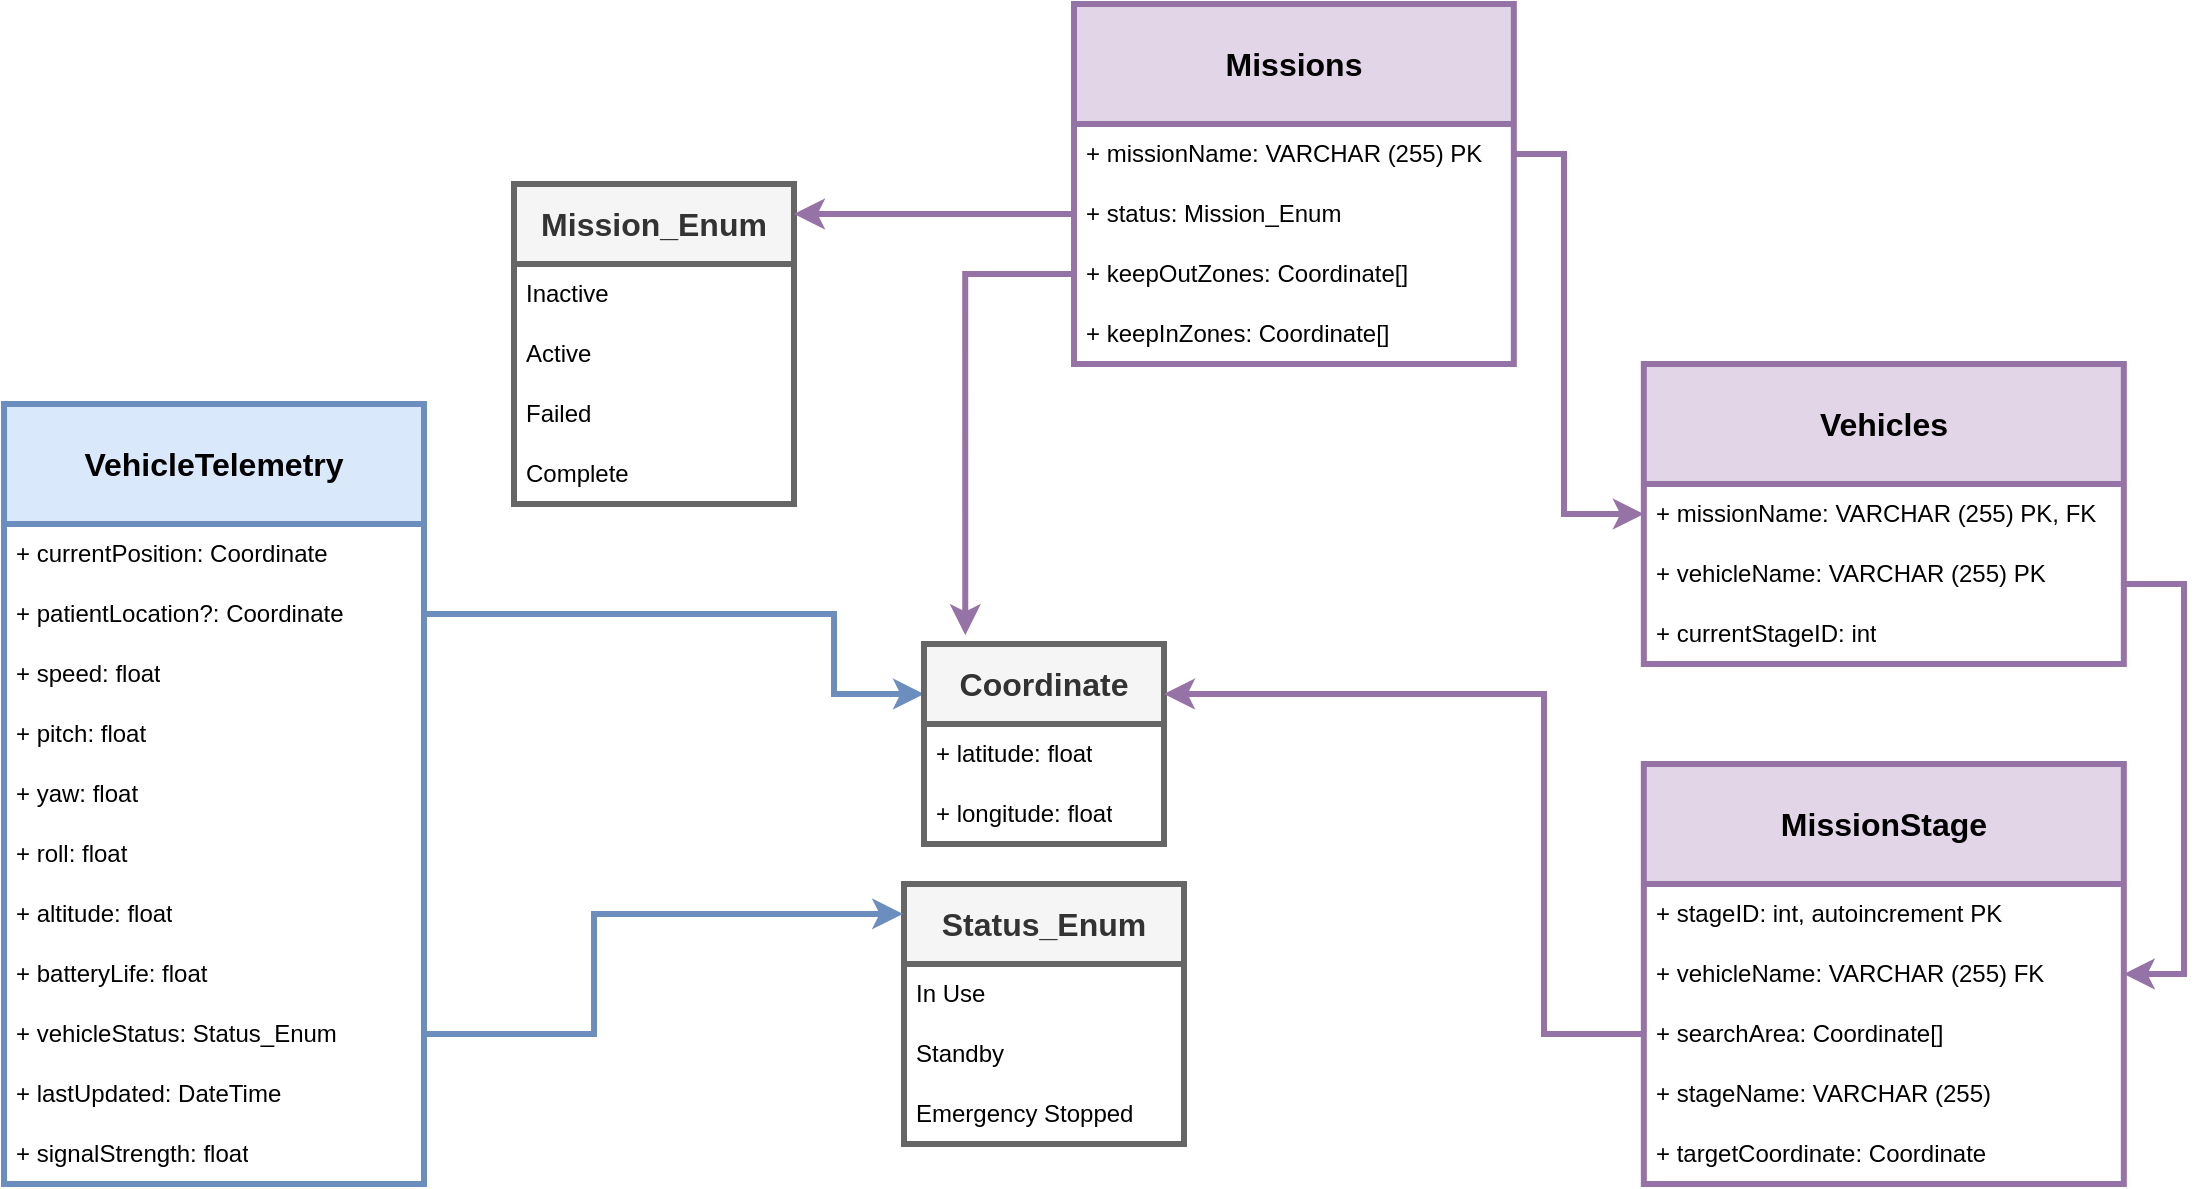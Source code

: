 <mxfile version="26.2.4" pages="2">
  <diagram name="Page-1" id="ZVBOZOPymjg8OdqwbYo4">
    <mxGraphModel grid="1" page="1" gridSize="10" guides="1" tooltips="1" connect="1" arrows="1" fold="1" pageScale="1" pageWidth="1100" pageHeight="850" math="0" shadow="0">
      <root>
        <mxCell id="0" />
        <mxCell id="1" parent="0" />
        <mxCell id="JBOzCxyKF4kcGiybDYba-2" value="&lt;font style=&quot;&quot; data-font-src=&quot;https://fonts.googleapis.com/css?family=Arial&quot;&gt;&lt;font style=&quot;font-size: 16px;&quot;&gt;VehicleTelemetry &lt;/font&gt;&lt;br&gt;&lt;/font&gt;" style="swimlane;fontStyle=1;childLayout=stackLayout;horizontal=1;startSize=60;horizontalStack=0;resizeParent=1;resizeParentMax=0;resizeLast=0;collapsible=1;marginBottom=0;whiteSpace=wrap;html=1;fontFamily=Arial;fontSource=https%3A%2F%2Ffonts.googleapis.com%2Fcss%3Ffamily%3DArial;fontSize=16;strokeWidth=3;fillColor=#dae8fc;strokeColor=#6c8ebf;" vertex="1" parent="1">
          <mxGeometry x="-1095" y="380" width="210" height="390" as="geometry" />
        </mxCell>
        <mxCell id="JBOzCxyKF4kcGiybDYba-42" value="+ currentPosition: Coordinate" style="text;strokeColor=none;fillColor=none;align=left;verticalAlign=middle;spacingLeft=4;spacingRight=4;overflow=hidden;points=[[0,0.5],[1,0.5]];portConstraint=eastwest;rotatable=0;whiteSpace=wrap;html=1;fontFamily=Arial;fontSource=https%3A%2F%2Ffonts.googleapis.com%2Fcss%3Ffamily%3DArial;" vertex="1" parent="JBOzCxyKF4kcGiybDYba-2">
          <mxGeometry y="60" width="210" height="30" as="geometry" />
        </mxCell>
        <mxCell id="--DR1wKfRveWgKbTQpy6-1" value="+ patientLocation?: Coordinate" style="text;strokeColor=none;fillColor=none;align=left;verticalAlign=middle;spacingLeft=4;spacingRight=4;overflow=hidden;points=[[0,0.5],[1,0.5]];portConstraint=eastwest;rotatable=0;whiteSpace=wrap;html=1;fontFamily=Arial;fontSource=https%3A%2F%2Ffonts.googleapis.com%2Fcss%3Ffamily%3DArial;" vertex="1" parent="JBOzCxyKF4kcGiybDYba-2">
          <mxGeometry y="90" width="210" height="30" as="geometry" />
        </mxCell>
        <mxCell id="JBOzCxyKF4kcGiybDYba-3" value="+ speed: float" style="text;strokeColor=none;fillColor=none;align=left;verticalAlign=middle;spacingLeft=4;spacingRight=4;overflow=hidden;points=[[0,0.5],[1,0.5]];portConstraint=eastwest;rotatable=0;whiteSpace=wrap;html=1;fontFamily=Arial;fontSource=https%3A%2F%2Ffonts.googleapis.com%2Fcss%3Ffamily%3DArial;" vertex="1" parent="JBOzCxyKF4kcGiybDYba-2">
          <mxGeometry y="120" width="210" height="30" as="geometry" />
        </mxCell>
        <mxCell id="JBOzCxyKF4kcGiybDYba-4" value="+ pitch: float" style="text;strokeColor=none;fillColor=none;align=left;verticalAlign=middle;spacingLeft=4;spacingRight=4;overflow=hidden;points=[[0,0.5],[1,0.5]];portConstraint=eastwest;rotatable=0;whiteSpace=wrap;html=1;fontFamily=Arial;fontSource=https%3A%2F%2Ffonts.googleapis.com%2Fcss%3Ffamily%3DArial;" vertex="1" parent="JBOzCxyKF4kcGiybDYba-2">
          <mxGeometry y="150" width="210" height="30" as="geometry" />
        </mxCell>
        <mxCell id="JBOzCxyKF4kcGiybDYba-5" value="+ yaw: float" style="text;strokeColor=none;fillColor=none;align=left;verticalAlign=middle;spacingLeft=4;spacingRight=4;overflow=hidden;points=[[0,0.5],[1,0.5]];portConstraint=eastwest;rotatable=0;whiteSpace=wrap;html=1;fontFamily=Arial;fontSource=https%3A%2F%2Ffonts.googleapis.com%2Fcss%3Ffamily%3DArial;" vertex="1" parent="JBOzCxyKF4kcGiybDYba-2">
          <mxGeometry y="180" width="210" height="30" as="geometry" />
        </mxCell>
        <mxCell id="JBOzCxyKF4kcGiybDYba-9" value="+ roll: float" style="text;strokeColor=none;fillColor=none;align=left;verticalAlign=middle;spacingLeft=4;spacingRight=4;overflow=hidden;points=[[0,0.5],[1,0.5]];portConstraint=eastwest;rotatable=0;whiteSpace=wrap;html=1;fontFamily=Arial;fontSource=https%3A%2F%2Ffonts.googleapis.com%2Fcss%3Ffamily%3DArial;" vertex="1" parent="JBOzCxyKF4kcGiybDYba-2">
          <mxGeometry y="210" width="210" height="30" as="geometry" />
        </mxCell>
        <mxCell id="JBOzCxyKF4kcGiybDYba-8" value="+ altitude: float" style="text;strokeColor=none;fillColor=none;align=left;verticalAlign=middle;spacingLeft=4;spacingRight=4;overflow=hidden;points=[[0,0.5],[1,0.5]];portConstraint=eastwest;rotatable=0;whiteSpace=wrap;html=1;fontFamily=Arial;fontSource=https%3A%2F%2Ffonts.googleapis.com%2Fcss%3Ffamily%3DArial;" vertex="1" parent="JBOzCxyKF4kcGiybDYba-2">
          <mxGeometry y="240" width="210" height="30" as="geometry" />
        </mxCell>
        <mxCell id="JBOzCxyKF4kcGiybDYba-7" value="+ batteryLife: float" style="text;strokeColor=none;fillColor=none;align=left;verticalAlign=middle;spacingLeft=4;spacingRight=4;overflow=hidden;points=[[0,0.5],[1,0.5]];portConstraint=eastwest;rotatable=0;whiteSpace=wrap;html=1;fontFamily=Arial;fontSource=https%3A%2F%2Ffonts.googleapis.com%2Fcss%3Ffamily%3DArial;" vertex="1" parent="JBOzCxyKF4kcGiybDYba-2">
          <mxGeometry y="270" width="210" height="30" as="geometry" />
        </mxCell>
        <mxCell id="o4jwhLANQ3BsJ6v3ssTc-2" value="+ vehicleStatus: Status_Enum" style="text;strokeColor=none;fillColor=none;align=left;verticalAlign=middle;spacingLeft=4;spacingRight=4;overflow=hidden;points=[[0,0.5],[1,0.5]];portConstraint=eastwest;rotatable=0;whiteSpace=wrap;html=1;fontFamily=Arial;fontSource=https%3A%2F%2Ffonts.googleapis.com%2Fcss%3Ffamily%3DArial;" vertex="1" parent="JBOzCxyKF4kcGiybDYba-2">
          <mxGeometry y="300" width="210" height="30" as="geometry" />
        </mxCell>
        <mxCell id="JBOzCxyKF4kcGiybDYba-6" value="+ lastUpdated: DateTime" style="text;strokeColor=none;fillColor=none;align=left;verticalAlign=middle;spacingLeft=4;spacingRight=4;overflow=hidden;points=[[0,0.5],[1,0.5]];portConstraint=eastwest;rotatable=0;whiteSpace=wrap;html=1;fontFamily=Arial;fontSource=https%3A%2F%2Ffonts.googleapis.com%2Fcss%3Ffamily%3DArial;" vertex="1" parent="JBOzCxyKF4kcGiybDYba-2">
          <mxGeometry y="330" width="210" height="30" as="geometry" />
        </mxCell>
        <mxCell id="5t3MinS-mtZ1FI1XfZlg-1" value="+ signalStrength: float" style="text;strokeColor=none;fillColor=none;align=left;verticalAlign=middle;spacingLeft=4;spacingRight=4;overflow=hidden;points=[[0,0.5],[1,0.5]];portConstraint=eastwest;rotatable=0;whiteSpace=wrap;html=1;fontFamily=Arial;fontSource=https%3A%2F%2Ffonts.googleapis.com%2Fcss%3Ffamily%3DArial;" vertex="1" parent="JBOzCxyKF4kcGiybDYba-2">
          <mxGeometry y="360" width="210" height="30" as="geometry" />
        </mxCell>
        <mxCell id="JBOzCxyKF4kcGiybDYba-21" value="&lt;font data-font-src=&quot;https://fonts.googleapis.com/css?family=Arial&quot;&gt;Vehicles&lt;/font&gt;" style="swimlane;fontStyle=1;childLayout=stackLayout;horizontal=1;startSize=60;horizontalStack=0;resizeParent=1;resizeParentMax=0;resizeLast=0;collapsible=1;marginBottom=0;whiteSpace=wrap;html=1;fontFamily=Arial;fontSource=https%3A%2F%2Ffonts.googleapis.com%2Fcss%3Ffamily%3DArial;fontSize=16;strokeWidth=3;fillColor=#e1d5e7;strokeColor=#9673a6;" vertex="1" parent="1">
          <mxGeometry x="-275.08" y="360" width="240" height="150" as="geometry" />
        </mxCell>
        <mxCell id="JBOzCxyKF4kcGiybDYba-24" value="+ missionName: VARCHAR (255) PK, FK" style="text;strokeColor=none;fillColor=none;align=left;verticalAlign=middle;spacingLeft=4;spacingRight=4;overflow=hidden;points=[[0,0.5],[1,0.5]];portConstraint=eastwest;rotatable=0;whiteSpace=wrap;html=1;fontFamily=Arial;fontSource=https%3A%2F%2Ffonts.googleapis.com%2Fcss%3Ffamily%3DArial;" vertex="1" parent="JBOzCxyKF4kcGiybDYba-21">
          <mxGeometry y="60" width="240" height="30" as="geometry" />
        </mxCell>
        <mxCell id="YlgAnfOvoT4Qvn0YzE-c-1" value="+ vehicleName: VARCHAR (255) PK" style="text;strokeColor=none;fillColor=none;align=left;verticalAlign=middle;spacingLeft=4;spacingRight=4;overflow=hidden;points=[[0,0.5],[1,0.5]];portConstraint=eastwest;rotatable=0;whiteSpace=wrap;html=1;fontFamily=Arial;fontSource=https%3A%2F%2Ffonts.googleapis.com%2Fcss%3Ffamily%3DArial;" vertex="1" parent="JBOzCxyKF4kcGiybDYba-21">
          <mxGeometry y="90" width="240" height="30" as="geometry" />
        </mxCell>
        <mxCell id="ntVXC2pj1exAjz_7rc_O-5" value="&lt;div&gt;+ currentStageID: int&lt;br&gt;&lt;/div&gt;" style="text;strokeColor=none;fillColor=none;align=left;verticalAlign=middle;spacingLeft=4;spacingRight=4;overflow=hidden;points=[[0,0.5],[1,0.5]];portConstraint=eastwest;rotatable=0;whiteSpace=wrap;html=1;fontFamily=Arial;fontSource=https%3A%2F%2Ffonts.googleapis.com%2Fcss%3Ffamily%3DArial;" vertex="1" parent="JBOzCxyKF4kcGiybDYba-21">
          <mxGeometry y="120" width="240" height="30" as="geometry" />
        </mxCell>
        <mxCell id="UAhzRjT6HhTKyUCTO6og-1" value="" style="edgeStyle=orthogonalEdgeStyle;rounded=0;orthogonalLoop=1;jettySize=auto;html=1;strokeWidth=3;fillColor=#dae8fc;strokeColor=#6c8ebf;entryX=0;entryY=0.25;entryDx=0;entryDy=0;endArrow=classic;endFill=1;exitX=1;exitY=0.5;exitDx=0;exitDy=0;" edge="1" parent="1" source="--DR1wKfRveWgKbTQpy6-1" target="JBOzCxyKF4kcGiybDYba-11">
          <mxGeometry relative="1" as="geometry">
            <mxPoint x="-655" y="130" as="targetPoint" />
            <Array as="points">
              <mxPoint x="-680" y="485" />
              <mxPoint x="-680" y="525" />
            </Array>
            <mxPoint x="-865" y="540" as="sourcePoint" />
          </mxGeometry>
        </mxCell>
        <mxCell id="JBOzCxyKF4kcGiybDYba-11" value="&lt;font style=&quot;&quot;&gt;&lt;font style=&quot;font-size: 16px;&quot;&gt;Coordinate&lt;/font&gt;&lt;br&gt;&lt;/font&gt;" style="swimlane;fontStyle=1;childLayout=stackLayout;horizontal=1;startSize=40;horizontalStack=0;resizeParent=1;resizeParentMax=0;resizeLast=0;collapsible=1;marginBottom=0;whiteSpace=wrap;html=1;fontFamily=Arial;fontSource=https%3A%2F%2Ffonts.googleapis.com%2Fcss%3Ffamily%3DArial;fontSize=16;strokeWidth=3;fillColor=#f5f5f5;fontColor=#333333;strokeColor=#666666;" vertex="1" parent="1">
          <mxGeometry x="-635" y="500" width="120" height="100" as="geometry" />
        </mxCell>
        <mxCell id="JBOzCxyKF4kcGiybDYba-12" value="+ latitude: float" style="text;strokeColor=none;fillColor=none;align=left;verticalAlign=middle;spacingLeft=4;spacingRight=4;overflow=hidden;points=[[0,0.5],[1,0.5]];portConstraint=eastwest;rotatable=0;whiteSpace=wrap;html=1;fontFamily=Arial;fontSource=https%3A%2F%2Ffonts.googleapis.com%2Fcss%3Ffamily%3DArial;" vertex="1" parent="JBOzCxyKF4kcGiybDYba-11">
          <mxGeometry y="40" width="120" height="30" as="geometry" />
        </mxCell>
        <mxCell id="JBOzCxyKF4kcGiybDYba-13" value="+ longitude: float" style="text;strokeColor=none;fillColor=none;align=left;verticalAlign=middle;spacingLeft=4;spacingRight=4;overflow=hidden;points=[[0,0.5],[1,0.5]];portConstraint=eastwest;rotatable=0;whiteSpace=wrap;html=1;fontFamily=Arial;fontSource=https%3A%2F%2Ffonts.googleapis.com%2Fcss%3Ffamily%3DArial;" vertex="1" parent="JBOzCxyKF4kcGiybDYba-11">
          <mxGeometry y="70" width="120" height="30" as="geometry" />
        </mxCell>
        <mxCell id="ntVXC2pj1exAjz_7rc_O-2" style="edgeStyle=orthogonalEdgeStyle;rounded=0;orthogonalLoop=1;jettySize=auto;html=1;exitX=0;exitY=0.5;exitDx=0;exitDy=0;fillColor=#e1d5e7;strokeColor=#9673a6;strokeWidth=3;entryX=0.172;entryY=-0.044;entryDx=0;entryDy=0;entryPerimeter=0;" edge="1" parent="1" source="x2tuh2dTAkMC5zZjD2Vr-3" target="JBOzCxyKF4kcGiybDYba-11">
          <mxGeometry relative="1" as="geometry">
            <Array as="points">
              <mxPoint x="-614" y="315" />
            </Array>
            <mxPoint x="-565" y="405" as="targetPoint" />
            <mxPoint x="-565.08" y="210" as="sourcePoint" />
          </mxGeometry>
        </mxCell>
        <mxCell id="YJ6jWMHQu3_akrPUAfsv-1" value="&lt;font style=&quot;&quot; data-font-src=&quot;https://fonts.googleapis.com/css?family=Arial&quot;&gt;Missions&lt;/font&gt;" style="swimlane;fontStyle=1;childLayout=stackLayout;horizontal=1;startSize=60;horizontalStack=0;resizeParent=1;resizeParentMax=0;resizeLast=0;collapsible=1;marginBottom=0;whiteSpace=wrap;html=1;fontFamily=Arial;fontSource=https%3A%2F%2Ffonts.googleapis.com%2Fcss%3Ffamily%3DArial;fontSize=16;strokeWidth=3;fillColor=#e1d5e7;strokeColor=#9673a6;" vertex="1" parent="1">
          <mxGeometry x="-560" y="180" width="219.92" height="180" as="geometry" />
        </mxCell>
        <mxCell id="HnAsZbLMKMywxmPnx5cG-2" value="+ missionName: VARCHAR (255) PK" style="text;strokeColor=none;fillColor=none;align=left;verticalAlign=middle;spacingLeft=4;spacingRight=4;overflow=hidden;points=[[0,0.5],[1,0.5]];portConstraint=eastwest;rotatable=0;whiteSpace=wrap;html=1;fontFamily=Arial;fontSource=https%3A%2F%2Ffonts.googleapis.com%2Fcss%3Ffamily%3DArial;" vertex="1" parent="YJ6jWMHQu3_akrPUAfsv-1">
          <mxGeometry y="60" width="219.92" height="30" as="geometry" />
        </mxCell>
        <mxCell id="o4jwhLANQ3BsJ6v3ssTc-1" value="+ status: Mission_Enum" style="text;strokeColor=none;fillColor=none;align=left;verticalAlign=middle;spacingLeft=4;spacingRight=4;overflow=hidden;points=[[0,0.5],[1,0.5]];portConstraint=eastwest;rotatable=0;whiteSpace=wrap;html=1;fontFamily=Arial;fontSource=https%3A%2F%2Ffonts.googleapis.com%2Fcss%3Ffamily%3DArial;" vertex="1" parent="YJ6jWMHQu3_akrPUAfsv-1">
          <mxGeometry y="90" width="219.92" height="30" as="geometry" />
        </mxCell>
        <mxCell id="x2tuh2dTAkMC5zZjD2Vr-3" value="+ keepOutZones: Coordinate[]" style="text;strokeColor=none;fillColor=none;align=left;verticalAlign=middle;spacingLeft=4;spacingRight=4;overflow=hidden;points=[[0,0.5],[1,0.5]];portConstraint=eastwest;rotatable=0;whiteSpace=wrap;html=1;fontFamily=Arial;fontSource=https%3A%2F%2Ffonts.googleapis.com%2Fcss%3Ffamily%3DArial;" vertex="1" parent="YJ6jWMHQu3_akrPUAfsv-1">
          <mxGeometry y="120" width="219.92" height="30" as="geometry" />
        </mxCell>
        <mxCell id="x2tuh2dTAkMC5zZjD2Vr-2" value="+ keepInZones: Coordinate[]" style="text;strokeColor=none;fillColor=none;align=left;verticalAlign=middle;spacingLeft=4;spacingRight=4;overflow=hidden;points=[[0,0.5],[1,0.5]];portConstraint=eastwest;rotatable=0;whiteSpace=wrap;html=1;fontFamily=Arial;fontSource=https%3A%2F%2Ffonts.googleapis.com%2Fcss%3Ffamily%3DArial;" vertex="1" parent="YJ6jWMHQu3_akrPUAfsv-1">
          <mxGeometry y="150" width="219.92" height="30" as="geometry" />
        </mxCell>
        <mxCell id="YJ6jWMHQu3_akrPUAfsv-17" value="&lt;font style=&quot;&quot; data-font-src=&quot;https://fonts.googleapis.com/css?family=Arial&quot;&gt;MissionStage&lt;br&gt;&lt;/font&gt;" style="swimlane;fontStyle=1;childLayout=stackLayout;horizontal=1;startSize=60;horizontalStack=0;resizeParent=1;resizeParentMax=0;resizeLast=0;collapsible=1;marginBottom=0;whiteSpace=wrap;html=1;fontFamily=Arial;fontSource=https%3A%2F%2Ffonts.googleapis.com%2Fcss%3Ffamily%3DArial;fontSize=16;strokeWidth=3;fillColor=#e1d5e7;strokeColor=#9673a6;" vertex="1" parent="1">
          <mxGeometry x="-275.08" y="560" width="240" height="210" as="geometry" />
        </mxCell>
        <mxCell id="YJ6jWMHQu3_akrPUAfsv-19" value="+ stageID: int, autoincrement PK" style="text;strokeColor=none;fillColor=none;align=left;verticalAlign=middle;spacingLeft=4;spacingRight=4;overflow=hidden;points=[[0,0.5],[1,0.5]];portConstraint=eastwest;rotatable=0;whiteSpace=wrap;html=1;fontFamily=Arial;fontSource=https%3A%2F%2Ffonts.googleapis.com%2Fcss%3Ffamily%3DArial;" vertex="1" parent="YJ6jWMHQu3_akrPUAfsv-17">
          <mxGeometry y="60" width="240" height="30" as="geometry" />
        </mxCell>
        <mxCell id="YJ6jWMHQu3_akrPUAfsv-21" value="+ vehicleName: VARCHAR (255) FK" style="text;strokeColor=none;fillColor=none;align=left;verticalAlign=middle;spacingLeft=4;spacingRight=4;overflow=hidden;points=[[0,0.5],[1,0.5]];portConstraint=eastwest;rotatable=0;whiteSpace=wrap;html=1;fontFamily=Arial;fontSource=https%3A%2F%2Ffonts.googleapis.com%2Fcss%3Ffamily%3DArial;" vertex="1" parent="YJ6jWMHQu3_akrPUAfsv-17">
          <mxGeometry y="90" width="240" height="30" as="geometry" />
        </mxCell>
        <mxCell id="YlgAnfOvoT4Qvn0YzE-c-6" value="+ searchArea: Coordinate[]" style="text;strokeColor=none;fillColor=none;align=left;verticalAlign=middle;spacingLeft=4;spacingRight=4;overflow=hidden;points=[[0,0.5],[1,0.5]];portConstraint=eastwest;rotatable=0;whiteSpace=wrap;html=1;fontFamily=Arial;fontSource=https%3A%2F%2Ffonts.googleapis.com%2Fcss%3Ffamily%3DArial;" vertex="1" parent="YJ6jWMHQu3_akrPUAfsv-17">
          <mxGeometry y="120" width="240" height="30" as="geometry" />
        </mxCell>
        <mxCell id="YJ6jWMHQu3_akrPUAfsv-20" value="+ stageName: VARCHAR (255)" style="text;strokeColor=none;fillColor=none;align=left;verticalAlign=middle;spacingLeft=4;spacingRight=4;overflow=hidden;points=[[0,0.5],[1,0.5]];portConstraint=eastwest;rotatable=0;whiteSpace=wrap;html=1;fontFamily=Arial;fontSource=https%3A%2F%2Ffonts.googleapis.com%2Fcss%3Ffamily%3DArial;" vertex="1" parent="YJ6jWMHQu3_akrPUAfsv-17">
          <mxGeometry y="150" width="240" height="30" as="geometry" />
        </mxCell>
        <mxCell id="YlgAnfOvoT4Qvn0YzE-c-7" value="+ targetCoordinate: Coordinate" style="text;strokeColor=none;fillColor=none;align=left;verticalAlign=middle;spacingLeft=4;spacingRight=4;overflow=hidden;points=[[0,0.5],[1,0.5]];portConstraint=eastwest;rotatable=0;whiteSpace=wrap;html=1;fontFamily=Arial;fontSource=https%3A%2F%2Ffonts.googleapis.com%2Fcss%3Ffamily%3DArial;" vertex="1" parent="YJ6jWMHQu3_akrPUAfsv-17">
          <mxGeometry y="180" width="240" height="30" as="geometry" />
        </mxCell>
        <mxCell id="o4jwhLANQ3BsJ6v3ssTc-4" value="&lt;font style=&quot;&quot;&gt;&lt;font style=&quot;font-size: 16px;&quot;&gt;Status_Enum&lt;/font&gt;&lt;br&gt;&lt;/font&gt;" style="swimlane;fontStyle=1;childLayout=stackLayout;horizontal=1;startSize=40;horizontalStack=0;resizeParent=1;resizeParentMax=0;resizeLast=0;collapsible=1;marginBottom=0;whiteSpace=wrap;html=1;fontFamily=Arial;fontSource=https%3A%2F%2Ffonts.googleapis.com%2Fcss%3Ffamily%3DArial;fontSize=16;strokeWidth=3;fillColor=#f5f5f5;fontColor=#333333;strokeColor=#666666;" vertex="1" parent="1">
          <mxGeometry x="-645" y="620" width="140" height="130" as="geometry" />
        </mxCell>
        <mxCell id="o4jwhLANQ3BsJ6v3ssTc-5" value="In Use" style="text;strokeColor=none;fillColor=none;align=left;verticalAlign=middle;spacingLeft=4;spacingRight=4;overflow=hidden;points=[[0,0.5],[1,0.5]];portConstraint=eastwest;rotatable=0;whiteSpace=wrap;html=1;fontFamily=Arial;fontSource=https%3A%2F%2Ffonts.googleapis.com%2Fcss%3Ffamily%3DArial;" vertex="1" parent="o4jwhLANQ3BsJ6v3ssTc-4">
          <mxGeometry y="40" width="140" height="30" as="geometry" />
        </mxCell>
        <mxCell id="o4jwhLANQ3BsJ6v3ssTc-6" value="Standby" style="text;strokeColor=none;fillColor=none;align=left;verticalAlign=middle;spacingLeft=4;spacingRight=4;overflow=hidden;points=[[0,0.5],[1,0.5]];portConstraint=eastwest;rotatable=0;whiteSpace=wrap;html=1;fontFamily=Arial;fontSource=https%3A%2F%2Ffonts.googleapis.com%2Fcss%3Ffamily%3DArial;" vertex="1" parent="o4jwhLANQ3BsJ6v3ssTc-4">
          <mxGeometry y="70" width="140" height="30" as="geometry" />
        </mxCell>
        <mxCell id="o4jwhLANQ3BsJ6v3ssTc-7" value="Emergency Stopped" style="text;strokeColor=none;fillColor=none;align=left;verticalAlign=middle;spacingLeft=4;spacingRight=4;overflow=hidden;points=[[0,0.5],[1,0.5]];portConstraint=eastwest;rotatable=0;whiteSpace=wrap;html=1;fontFamily=Arial;fontSource=https%3A%2F%2Ffonts.googleapis.com%2Fcss%3Ffamily%3DArial;" vertex="1" parent="o4jwhLANQ3BsJ6v3ssTc-4">
          <mxGeometry y="100" width="140" height="30" as="geometry" />
        </mxCell>
        <mxCell id="o4jwhLANQ3BsJ6v3ssTc-10" style="edgeStyle=orthogonalEdgeStyle;rounded=0;orthogonalLoop=1;jettySize=auto;html=1;entryX=-0.003;entryY=0.115;entryDx=0;entryDy=0;entryPerimeter=0;strokeWidth=3;exitX=1;exitY=0.5;exitDx=0;exitDy=0;fillColor=#dae8fc;strokeColor=#6c8ebf;" edge="1" parent="1" source="o4jwhLANQ3BsJ6v3ssTc-2" target="o4jwhLANQ3BsJ6v3ssTc-4">
          <mxGeometry relative="1" as="geometry">
            <Array as="points">
              <mxPoint x="-800" y="695" />
              <mxPoint x="-800" y="635" />
            </Array>
          </mxGeometry>
        </mxCell>
        <mxCell id="ntVXC2pj1exAjz_7rc_O-4" style="edgeStyle=orthogonalEdgeStyle;rounded=0;orthogonalLoop=1;jettySize=auto;html=1;entryX=1;entryY=0.5;entryDx=0;entryDy=0;strokeWidth=3;fillColor=#e1d5e7;strokeColor=#9673a6;" edge="1" parent="1" target="YJ6jWMHQu3_akrPUAfsv-21">
          <mxGeometry relative="1" as="geometry">
            <Array as="points">
              <mxPoint x="-35" y="470" />
              <mxPoint x="-5" y="470" />
              <mxPoint x="-5" y="665" />
            </Array>
            <mxPoint x="-35" y="470" as="sourcePoint" />
          </mxGeometry>
        </mxCell>
        <mxCell id="fehVEDb6AcqPDSjv5XGx-1" style="edgeStyle=orthogonalEdgeStyle;rounded=0;orthogonalLoop=1;jettySize=auto;html=1;exitX=0;exitY=0.5;exitDx=0;exitDy=0;fillColor=#e1d5e7;strokeColor=#9673a6;strokeWidth=3;entryX=1;entryY=0.25;entryDx=0;entryDy=0;" edge="1" parent="1" source="YlgAnfOvoT4Qvn0YzE-c-6" target="JBOzCxyKF4kcGiybDYba-11">
          <mxGeometry relative="1" as="geometry">
            <Array as="points">
              <mxPoint x="-325" y="695" />
              <mxPoint x="-325" y="525" />
            </Array>
            <mxPoint x="-465" y="600" as="targetPoint" />
            <mxPoint x="-445" y="365" as="sourcePoint" />
          </mxGeometry>
        </mxCell>
        <mxCell id="71SYFlLKl9HM7XbO65Vc-2" value="&lt;font style=&quot;&quot; data-font-src=&quot;https://fonts.googleapis.com/css?family=Arial&quot;&gt;&lt;font style=&quot;font-size: 16px;&quot;&gt;Mission_Enum&lt;/font&gt;&lt;br&gt;&lt;/font&gt;" style="swimlane;fontStyle=1;childLayout=stackLayout;horizontal=1;startSize=40;horizontalStack=0;resizeParent=1;resizeParentMax=0;resizeLast=0;collapsible=1;marginBottom=0;whiteSpace=wrap;html=1;fontFamily=Arial;fontSource=https%3A%2F%2Ffonts.googleapis.com%2Fcss%3Ffamily%3DArial;fontSize=16;strokeWidth=3;fillColor=#f5f5f5;fontColor=#333333;strokeColor=#666666;" vertex="1" parent="1">
          <mxGeometry x="-840" y="270" width="140" height="160" as="geometry" />
        </mxCell>
        <mxCell id="Sy5nLICJXuv92eh25ZIv-1" value="Inactive" style="text;strokeColor=none;fillColor=none;align=left;verticalAlign=middle;spacingLeft=4;spacingRight=4;overflow=hidden;points=[[0,0.5],[1,0.5]];portConstraint=eastwest;rotatable=0;whiteSpace=wrap;html=1;fontFamily=Arial;fontSource=https%3A%2F%2Ffonts.googleapis.com%2Fcss%3Ffamily%3DArial;" vertex="1" parent="71SYFlLKl9HM7XbO65Vc-2">
          <mxGeometry y="40" width="140" height="30" as="geometry" />
        </mxCell>
        <mxCell id="Sy5nLICJXuv92eh25ZIv-2" value="Active" style="text;strokeColor=none;fillColor=none;align=left;verticalAlign=middle;spacingLeft=4;spacingRight=4;overflow=hidden;points=[[0,0.5],[1,0.5]];portConstraint=eastwest;rotatable=0;whiteSpace=wrap;html=1;fontFamily=Arial;fontSource=https%3A%2F%2Ffonts.googleapis.com%2Fcss%3Ffamily%3DArial;" vertex="1" parent="71SYFlLKl9HM7XbO65Vc-2">
          <mxGeometry y="70" width="140" height="30" as="geometry" />
        </mxCell>
        <mxCell id="Sy5nLICJXuv92eh25ZIv-4" value="Failed" style="text;strokeColor=none;fillColor=none;align=left;verticalAlign=middle;spacingLeft=4;spacingRight=4;overflow=hidden;points=[[0,0.5],[1,0.5]];portConstraint=eastwest;rotatable=0;whiteSpace=wrap;html=1;fontFamily=Arial;fontSource=https%3A%2F%2Ffonts.googleapis.com%2Fcss%3Ffamily%3DArial;" vertex="1" parent="71SYFlLKl9HM7XbO65Vc-2">
          <mxGeometry y="100" width="140" height="30" as="geometry" />
        </mxCell>
        <mxCell id="Sy5nLICJXuv92eh25ZIv-3" value="Complete" style="text;strokeColor=none;fillColor=none;align=left;verticalAlign=middle;spacingLeft=4;spacingRight=4;overflow=hidden;points=[[0,0.5],[1,0.5]];portConstraint=eastwest;rotatable=0;whiteSpace=wrap;html=1;fontFamily=Arial;fontSource=https%3A%2F%2Ffonts.googleapis.com%2Fcss%3Ffamily%3DArial;" vertex="1" parent="71SYFlLKl9HM7XbO65Vc-2">
          <mxGeometry y="130" width="140" height="30" as="geometry" />
        </mxCell>
        <mxCell id="71SYFlLKl9HM7XbO65Vc-7" style="edgeStyle=orthogonalEdgeStyle;rounded=0;orthogonalLoop=1;jettySize=auto;html=1;strokeWidth=3;exitX=0;exitY=0.5;exitDx=0;exitDy=0;entryX=1.006;entryY=0.095;entryDx=0;entryDy=0;entryPerimeter=0;fillColor=#e1d5e7;strokeColor=#9673a6;" edge="1" parent="1" source="o4jwhLANQ3BsJ6v3ssTc-1" target="71SYFlLKl9HM7XbO65Vc-2">
          <mxGeometry relative="1" as="geometry">
            <mxPoint x="-665" y="160" as="targetPoint" />
            <Array as="points">
              <mxPoint x="-700" y="285" />
              <mxPoint x="-700" y="285" />
            </Array>
            <mxPoint x="-545" y="349" as="sourcePoint" />
          </mxGeometry>
        </mxCell>
        <mxCell id="71SYFlLKl9HM7XbO65Vc-8" style="edgeStyle=orthogonalEdgeStyle;rounded=0;orthogonalLoop=1;jettySize=auto;html=1;exitX=1;exitY=0.5;exitDx=0;exitDy=0;fillColor=#e1d5e7;strokeColor=#9673a6;strokeWidth=3;entryX=0;entryY=0.5;entryDx=0;entryDy=0;" edge="1" parent="1" source="HnAsZbLMKMywxmPnx5cG-2" target="JBOzCxyKF4kcGiybDYba-21">
          <mxGeometry relative="1" as="geometry">
            <Array as="points">
              <mxPoint x="-315" y="255" />
              <mxPoint x="-315" y="435" />
            </Array>
            <mxPoint x="-294.06" y="486" as="targetPoint" />
            <mxPoint x="-245.14" y="200" as="sourcePoint" />
          </mxGeometry>
        </mxCell>
      </root>
    </mxGraphModel>
  </diagram>
  <diagram id="cSo9Tn07ZDfpSPS-s22d" name="Legend">
    <mxGraphModel grid="1" page="1" gridSize="10" guides="1" tooltips="1" connect="1" arrows="1" fold="1" pageScale="1" pageWidth="850" pageHeight="1100" math="0" shadow="0">
      <root>
        <mxCell id="0" />
        <mxCell id="1" parent="0" />
        <mxCell id="YCfu9frljfEJCxR7Dt8i-1" value="" style="group;strokeWidth=3;imageWidth=22;imageHeight=22;fontFamily=Arial;fontSource=https%3A%2F%2Ffonts.googleapis.com%2Fcss%3Ffamily%3DArial;" connectable="0" vertex="1" parent="1">
          <mxGeometry x="-1380" y="290" width="180" height="90" as="geometry" />
        </mxCell>
        <mxCell id="YCfu9frljfEJCxR7Dt8i-2" value="" style="rounded=0;whiteSpace=wrap;html=1;fillColor=#6C8EBF;strokeColor=none;" vertex="1" parent="YCfu9frljfEJCxR7Dt8i-1">
          <mxGeometry y="30" width="40" height="30" as="geometry" />
        </mxCell>
        <mxCell id="YCfu9frljfEJCxR7Dt8i-3" value="" style="rounded=0;whiteSpace=wrap;html=1;fillColor=#e1d5e7;strokeColor=none;" vertex="1" parent="YCfu9frljfEJCxR7Dt8i-1">
          <mxGeometry y="60" width="40" height="30" as="geometry" />
        </mxCell>
        <mxCell id="YCfu9frljfEJCxR7Dt8i-4" value="Legend" style="shape=table;startSize=30;container=1;collapsible=0;childLayout=tableLayout;fixedRows=1;rowLines=0;fontStyle=1;fontSize=16;fontFamily=Arial;fontSource=https%3A%2F%2Ffonts.googleapis.com%2Fcss%3Ffamily%3DArial;strokeWidth=3;" vertex="1" parent="YCfu9frljfEJCxR7Dt8i-1">
          <mxGeometry width="180" height="90" as="geometry" />
        </mxCell>
        <mxCell id="YCfu9frljfEJCxR7Dt8i-5" value="" style="shape=tableRow;horizontal=0;startSize=0;swimlaneHead=0;swimlaneBody=0;top=0;left=0;bottom=0;right=0;collapsible=0;dropTarget=0;fillColor=none;points=[[0,0.5],[1,0.5]];portConstraint=eastwest;strokeColor=inherit;fontSize=16;" vertex="1" parent="YCfu9frljfEJCxR7Dt8i-4">
          <mxGeometry y="30" width="180" height="30" as="geometry" />
        </mxCell>
        <mxCell id="YCfu9frljfEJCxR7Dt8i-6" value="" style="shape=partialRectangle;html=1;whiteSpace=wrap;connectable=0;fillColor=none;top=0;left=0;bottom=0;right=0;overflow=hidden;pointerEvents=1;strokeColor=inherit;fontSize=16;" vertex="1" parent="YCfu9frljfEJCxR7Dt8i-5">
          <mxGeometry width="40" height="30" as="geometry">
            <mxRectangle width="40" height="30" as="alternateBounds" />
          </mxGeometry>
        </mxCell>
        <mxCell id="YCfu9frljfEJCxR7Dt8i-7" value="&lt;font face=&quot;Arial&quot; data-font-src=&quot;https://fonts.googleapis.com/css?family=Arial&quot;&gt;Telemetry&lt;/font&gt;" style="shape=partialRectangle;html=1;whiteSpace=wrap;connectable=0;fillColor=none;top=0;left=0;bottom=0;right=0;align=left;spacingLeft=6;overflow=hidden;strokeColor=inherit;fontSize=16;" vertex="1" parent="YCfu9frljfEJCxR7Dt8i-5">
          <mxGeometry x="40" width="140" height="30" as="geometry">
            <mxRectangle width="140" height="30" as="alternateBounds" />
          </mxGeometry>
        </mxCell>
        <mxCell id="YCfu9frljfEJCxR7Dt8i-8" value="" style="shape=tableRow;horizontal=0;startSize=0;swimlaneHead=0;swimlaneBody=0;top=0;left=0;bottom=0;right=0;collapsible=0;dropTarget=0;fillColor=none;points=[[0,0.5],[1,0.5]];portConstraint=eastwest;strokeColor=inherit;fontSize=16;" vertex="1" parent="YCfu9frljfEJCxR7Dt8i-4">
          <mxGeometry y="60" width="180" height="30" as="geometry" />
        </mxCell>
        <mxCell id="YCfu9frljfEJCxR7Dt8i-9" value="" style="shape=partialRectangle;html=1;whiteSpace=wrap;connectable=0;fillColor=none;top=0;left=0;bottom=0;right=0;overflow=hidden;strokeColor=inherit;fontSize=16;" vertex="1" parent="YCfu9frljfEJCxR7Dt8i-8">
          <mxGeometry width="40" height="30" as="geometry">
            <mxRectangle width="40" height="30" as="alternateBounds" />
          </mxGeometry>
        </mxCell>
        <mxCell id="YCfu9frljfEJCxR7Dt8i-10" value="&lt;font face=&quot;Arial&quot; data-font-src=&quot;https://fonts.googleapis.com/css?family=Arial&quot;&gt;Commands&lt;/font&gt;" style="shape=partialRectangle;html=1;whiteSpace=wrap;connectable=0;fillColor=none;top=0;left=0;bottom=0;right=0;align=left;spacingLeft=6;overflow=hidden;strokeColor=inherit;fontSize=16;" vertex="1" parent="YCfu9frljfEJCxR7Dt8i-8">
          <mxGeometry x="40" width="140" height="30" as="geometry">
            <mxRectangle width="140" height="30" as="alternateBounds" />
          </mxGeometry>
        </mxCell>
      </root>
    </mxGraphModel>
  </diagram>
</mxfile>
